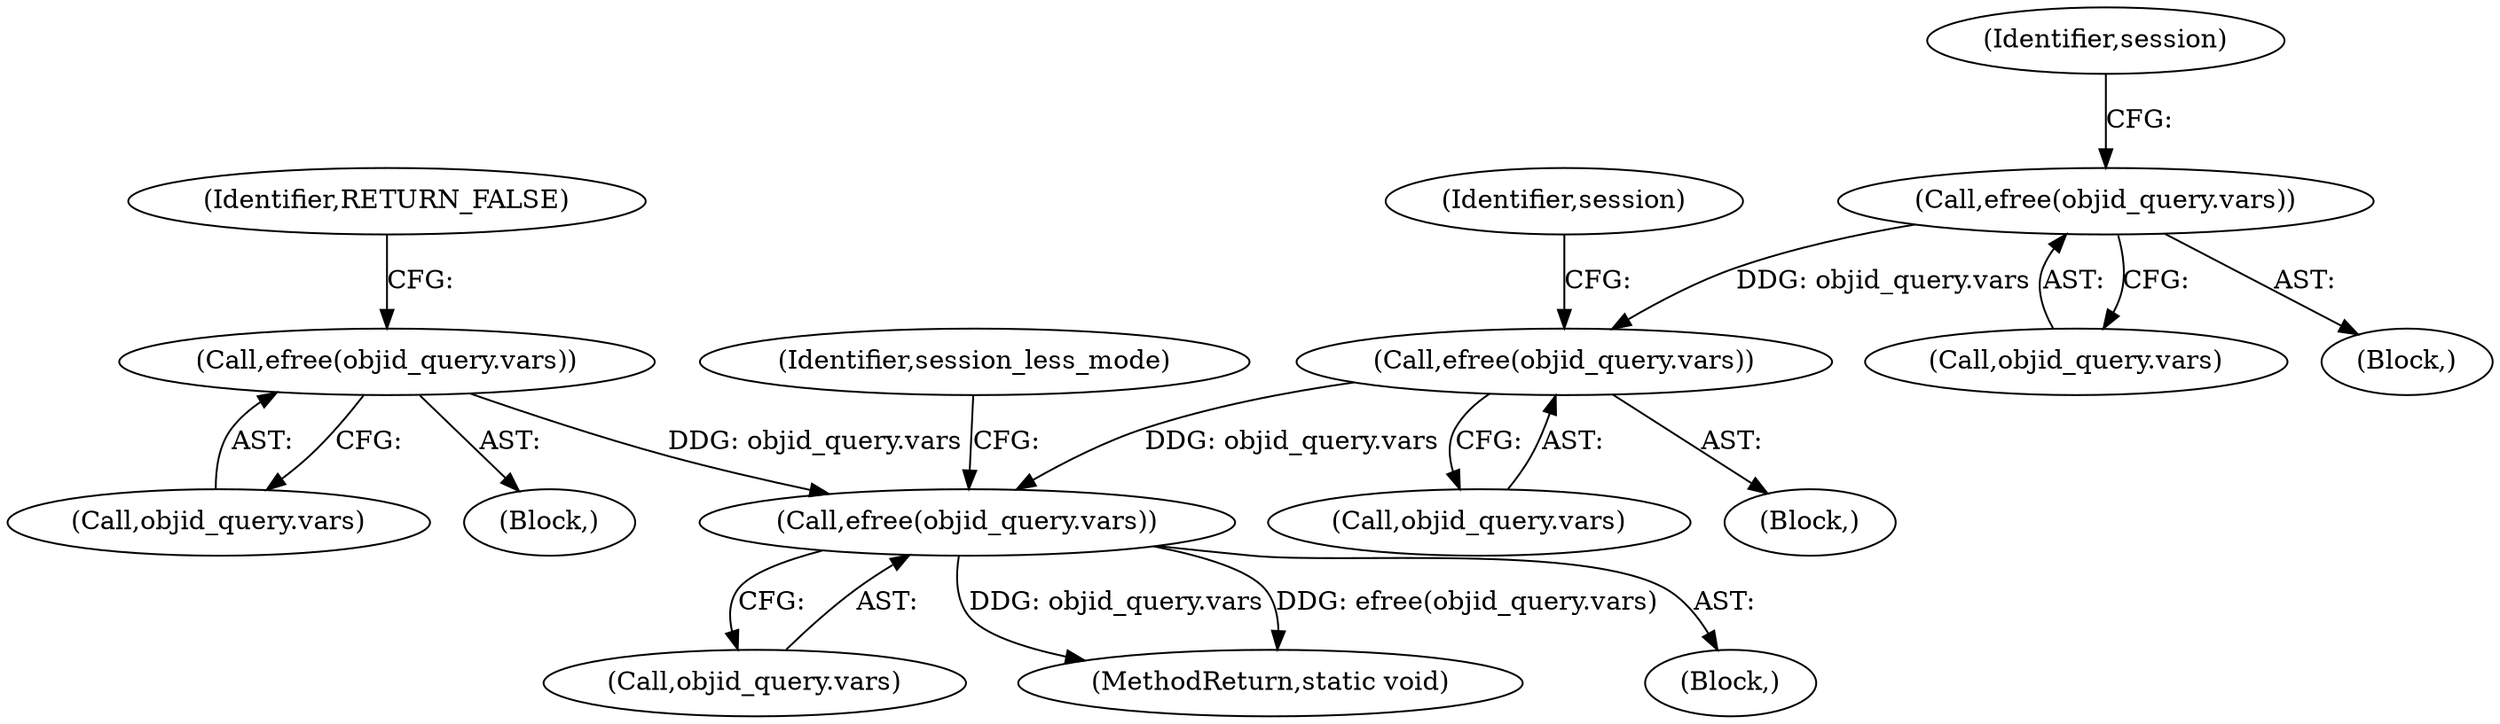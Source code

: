 digraph "0_php_cab1c3b3708eead315e033359d07049b23b147a3_3@API" {
"1000395" [label="(Call,efree(objid_query.vars))"];
"1000291" [label="(Call,efree(objid_query.vars))"];
"1000268" [label="(Call,efree(objid_query.vars))"];
"1000259" [label="(Call,efree(objid_query.vars))"];
"1000259" [label="(Call,efree(objid_query.vars))"];
"1000265" [label="(Identifier,session)"];
"1000260" [label="(Call,objid_query.vars)"];
"1000269" [label="(Call,objid_query.vars)"];
"1000396" [label="(Call,objid_query.vars)"];
"1000258" [label="(Block,)"];
"1000395" [label="(Call,efree(objid_query.vars))"];
"1000291" [label="(Call,efree(objid_query.vars))"];
"1000268" [label="(Call,efree(objid_query.vars))"];
"1000292" [label="(Call,objid_query.vars)"];
"1000290" [label="(Block,)"];
"1000295" [label="(Identifier,RETURN_FALSE)"];
"1000425" [label="(MethodReturn,static void)"];
"1000267" [label="(Block,)"];
"1000274" [label="(Identifier,session)"];
"1000400" [label="(Identifier,session_less_mode)"];
"1000110" [label="(Block,)"];
"1000395" -> "1000110"  [label="AST: "];
"1000395" -> "1000396"  [label="CFG: "];
"1000396" -> "1000395"  [label="AST: "];
"1000400" -> "1000395"  [label="CFG: "];
"1000395" -> "1000425"  [label="DDG: objid_query.vars"];
"1000395" -> "1000425"  [label="DDG: efree(objid_query.vars)"];
"1000291" -> "1000395"  [label="DDG: objid_query.vars"];
"1000268" -> "1000395"  [label="DDG: objid_query.vars"];
"1000291" -> "1000290"  [label="AST: "];
"1000291" -> "1000292"  [label="CFG: "];
"1000292" -> "1000291"  [label="AST: "];
"1000295" -> "1000291"  [label="CFG: "];
"1000268" -> "1000267"  [label="AST: "];
"1000268" -> "1000269"  [label="CFG: "];
"1000269" -> "1000268"  [label="AST: "];
"1000274" -> "1000268"  [label="CFG: "];
"1000259" -> "1000268"  [label="DDG: objid_query.vars"];
"1000259" -> "1000258"  [label="AST: "];
"1000259" -> "1000260"  [label="CFG: "];
"1000260" -> "1000259"  [label="AST: "];
"1000265" -> "1000259"  [label="CFG: "];
}
